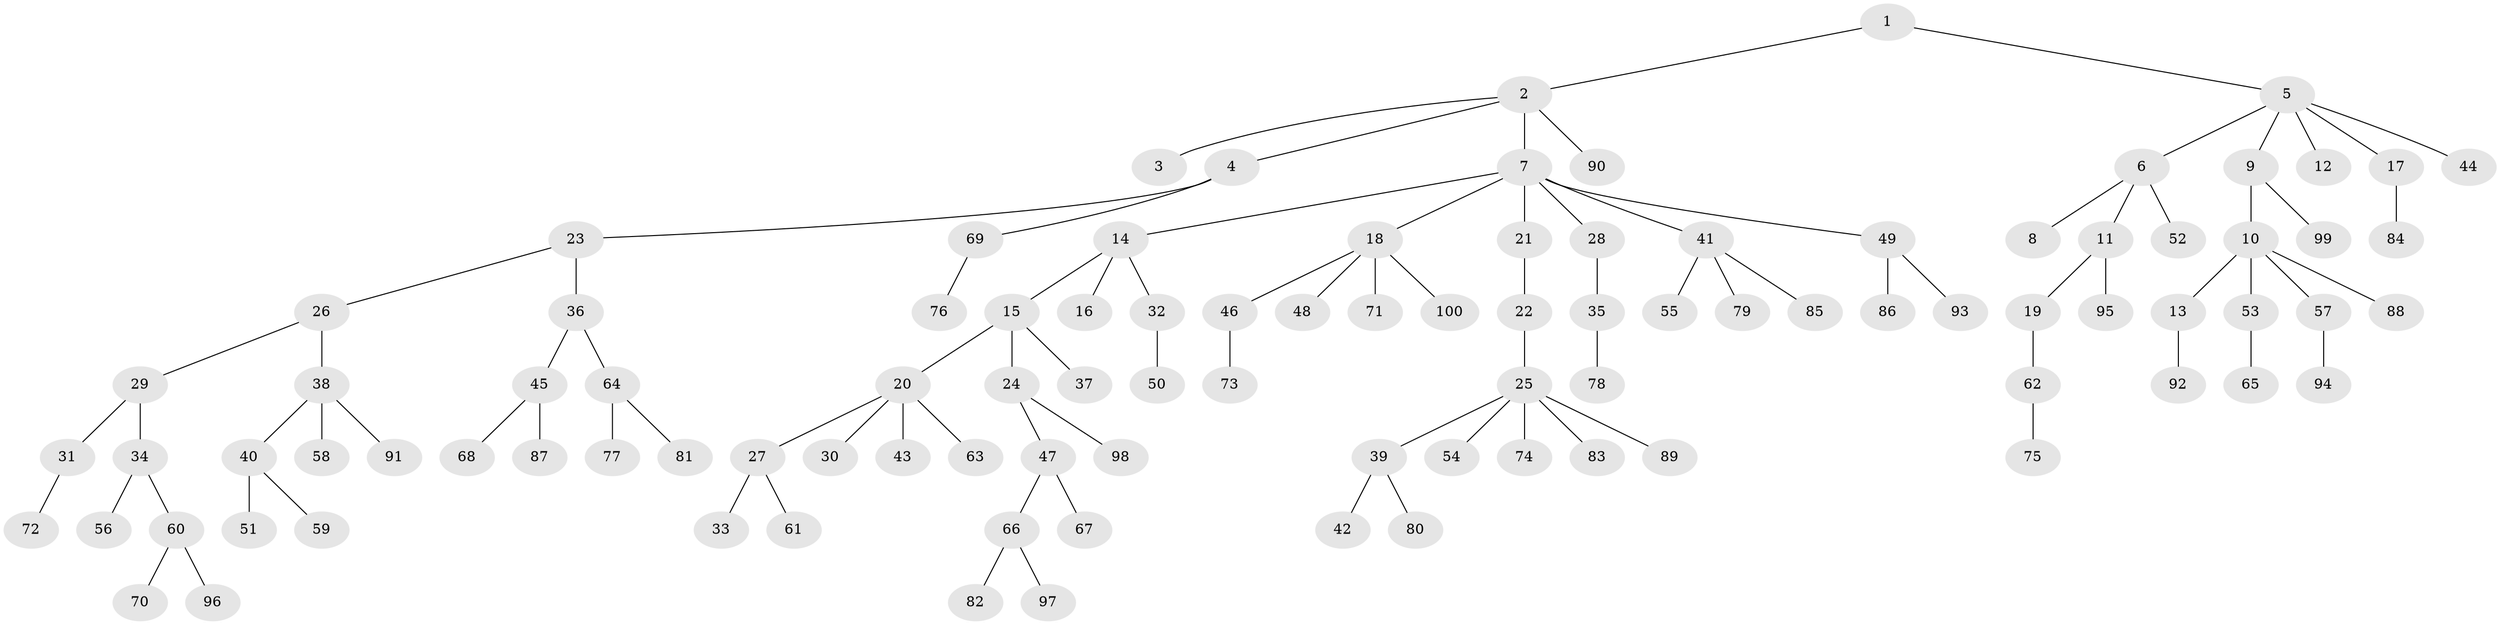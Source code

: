 // Generated by graph-tools (version 1.1) at 2025/11/02/21/25 10:11:10]
// undirected, 100 vertices, 99 edges
graph export_dot {
graph [start="1"]
  node [color=gray90,style=filled];
  1;
  2;
  3;
  4;
  5;
  6;
  7;
  8;
  9;
  10;
  11;
  12;
  13;
  14;
  15;
  16;
  17;
  18;
  19;
  20;
  21;
  22;
  23;
  24;
  25;
  26;
  27;
  28;
  29;
  30;
  31;
  32;
  33;
  34;
  35;
  36;
  37;
  38;
  39;
  40;
  41;
  42;
  43;
  44;
  45;
  46;
  47;
  48;
  49;
  50;
  51;
  52;
  53;
  54;
  55;
  56;
  57;
  58;
  59;
  60;
  61;
  62;
  63;
  64;
  65;
  66;
  67;
  68;
  69;
  70;
  71;
  72;
  73;
  74;
  75;
  76;
  77;
  78;
  79;
  80;
  81;
  82;
  83;
  84;
  85;
  86;
  87;
  88;
  89;
  90;
  91;
  92;
  93;
  94;
  95;
  96;
  97;
  98;
  99;
  100;
  1 -- 2;
  1 -- 5;
  2 -- 3;
  2 -- 4;
  2 -- 7;
  2 -- 90;
  4 -- 23;
  4 -- 69;
  5 -- 6;
  5 -- 9;
  5 -- 12;
  5 -- 17;
  5 -- 44;
  6 -- 8;
  6 -- 11;
  6 -- 52;
  7 -- 14;
  7 -- 18;
  7 -- 21;
  7 -- 28;
  7 -- 41;
  7 -- 49;
  9 -- 10;
  9 -- 99;
  10 -- 13;
  10 -- 53;
  10 -- 57;
  10 -- 88;
  11 -- 19;
  11 -- 95;
  13 -- 92;
  14 -- 15;
  14 -- 16;
  14 -- 32;
  15 -- 20;
  15 -- 24;
  15 -- 37;
  17 -- 84;
  18 -- 46;
  18 -- 48;
  18 -- 71;
  18 -- 100;
  19 -- 62;
  20 -- 27;
  20 -- 30;
  20 -- 43;
  20 -- 63;
  21 -- 22;
  22 -- 25;
  23 -- 26;
  23 -- 36;
  24 -- 47;
  24 -- 98;
  25 -- 39;
  25 -- 54;
  25 -- 74;
  25 -- 83;
  25 -- 89;
  26 -- 29;
  26 -- 38;
  27 -- 33;
  27 -- 61;
  28 -- 35;
  29 -- 31;
  29 -- 34;
  31 -- 72;
  32 -- 50;
  34 -- 56;
  34 -- 60;
  35 -- 78;
  36 -- 45;
  36 -- 64;
  38 -- 40;
  38 -- 58;
  38 -- 91;
  39 -- 42;
  39 -- 80;
  40 -- 51;
  40 -- 59;
  41 -- 55;
  41 -- 79;
  41 -- 85;
  45 -- 68;
  45 -- 87;
  46 -- 73;
  47 -- 66;
  47 -- 67;
  49 -- 86;
  49 -- 93;
  53 -- 65;
  57 -- 94;
  60 -- 70;
  60 -- 96;
  62 -- 75;
  64 -- 77;
  64 -- 81;
  66 -- 82;
  66 -- 97;
  69 -- 76;
}
